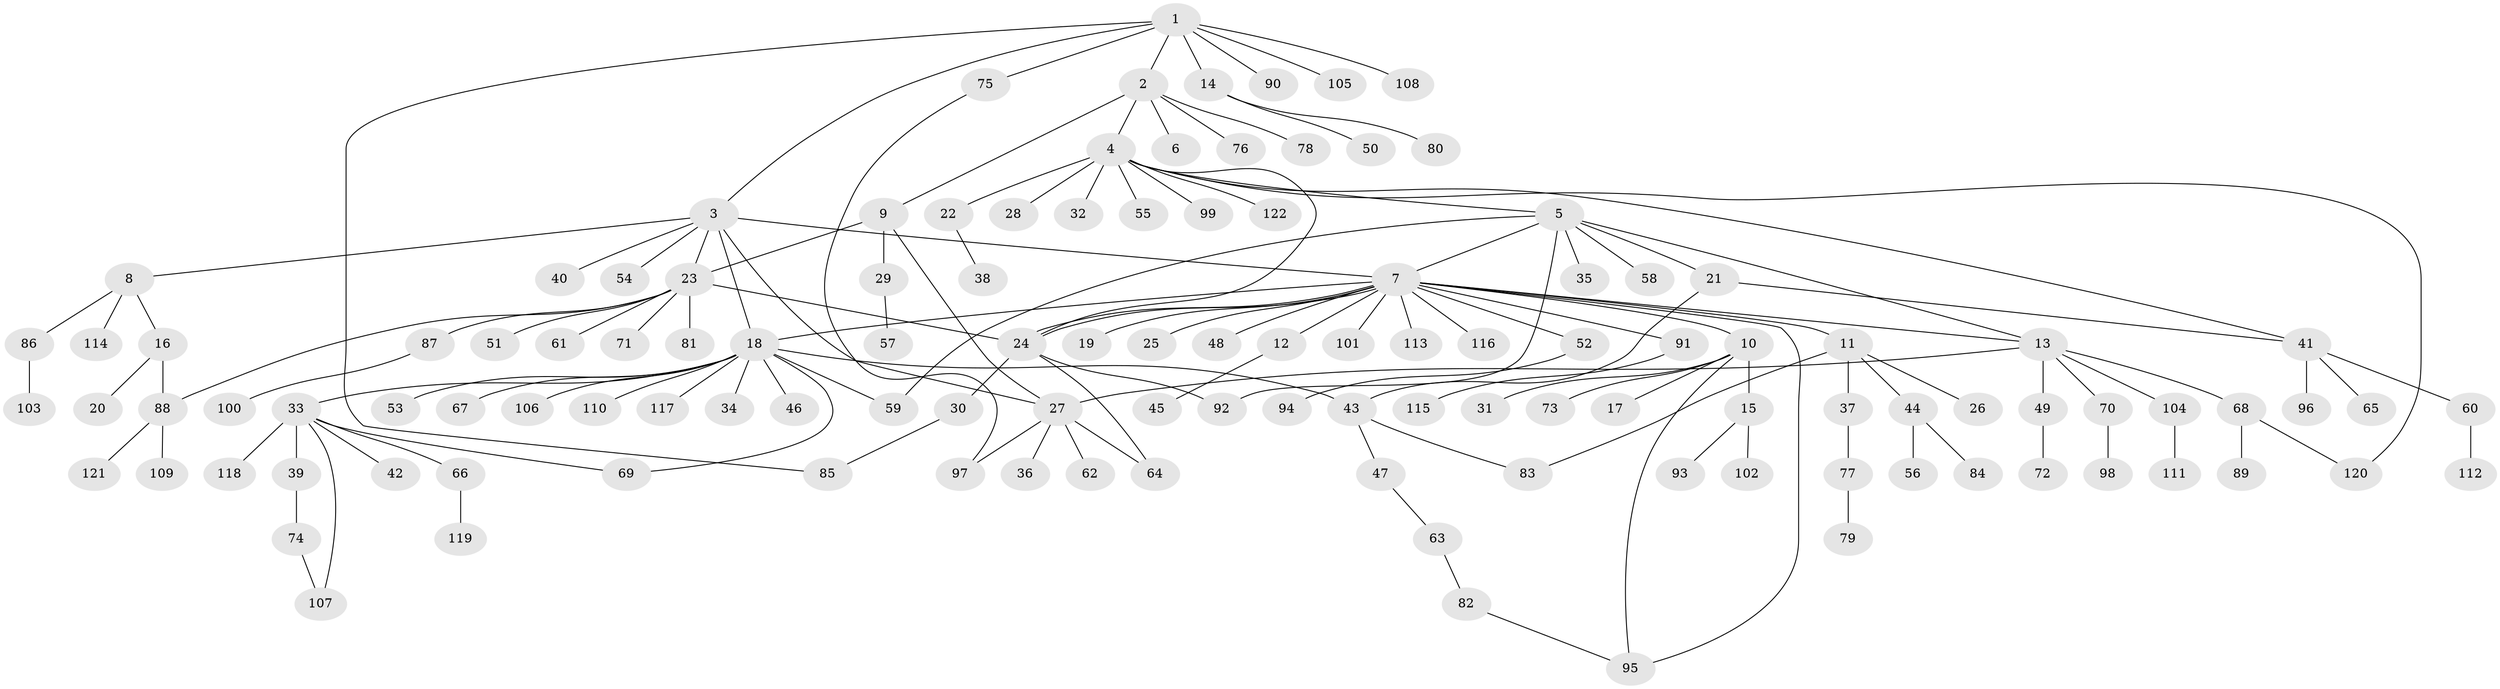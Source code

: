 // Generated by graph-tools (version 1.1) at 2025/25/03/09/25 03:25:57]
// undirected, 122 vertices, 144 edges
graph export_dot {
graph [start="1"]
  node [color=gray90,style=filled];
  1;
  2;
  3;
  4;
  5;
  6;
  7;
  8;
  9;
  10;
  11;
  12;
  13;
  14;
  15;
  16;
  17;
  18;
  19;
  20;
  21;
  22;
  23;
  24;
  25;
  26;
  27;
  28;
  29;
  30;
  31;
  32;
  33;
  34;
  35;
  36;
  37;
  38;
  39;
  40;
  41;
  42;
  43;
  44;
  45;
  46;
  47;
  48;
  49;
  50;
  51;
  52;
  53;
  54;
  55;
  56;
  57;
  58;
  59;
  60;
  61;
  62;
  63;
  64;
  65;
  66;
  67;
  68;
  69;
  70;
  71;
  72;
  73;
  74;
  75;
  76;
  77;
  78;
  79;
  80;
  81;
  82;
  83;
  84;
  85;
  86;
  87;
  88;
  89;
  90;
  91;
  92;
  93;
  94;
  95;
  96;
  97;
  98;
  99;
  100;
  101;
  102;
  103;
  104;
  105;
  106;
  107;
  108;
  109;
  110;
  111;
  112;
  113;
  114;
  115;
  116;
  117;
  118;
  119;
  120;
  121;
  122;
  1 -- 2;
  1 -- 3;
  1 -- 14;
  1 -- 75;
  1 -- 85;
  1 -- 90;
  1 -- 105;
  1 -- 108;
  2 -- 4;
  2 -- 6;
  2 -- 9;
  2 -- 76;
  2 -- 78;
  3 -- 7;
  3 -- 8;
  3 -- 18;
  3 -- 23;
  3 -- 27;
  3 -- 40;
  3 -- 54;
  4 -- 5;
  4 -- 22;
  4 -- 24;
  4 -- 28;
  4 -- 32;
  4 -- 41;
  4 -- 55;
  4 -- 99;
  4 -- 120;
  4 -- 122;
  5 -- 7;
  5 -- 13;
  5 -- 21;
  5 -- 35;
  5 -- 58;
  5 -- 59;
  5 -- 92;
  7 -- 10;
  7 -- 11;
  7 -- 12;
  7 -- 13;
  7 -- 18;
  7 -- 19;
  7 -- 24;
  7 -- 24;
  7 -- 25;
  7 -- 48;
  7 -- 52;
  7 -- 91;
  7 -- 95;
  7 -- 101;
  7 -- 113;
  7 -- 116;
  8 -- 16;
  8 -- 86;
  8 -- 114;
  9 -- 23;
  9 -- 27;
  9 -- 29;
  10 -- 15;
  10 -- 17;
  10 -- 31;
  10 -- 73;
  10 -- 95;
  11 -- 26;
  11 -- 37;
  11 -- 44;
  11 -- 83;
  12 -- 45;
  13 -- 27;
  13 -- 49;
  13 -- 68;
  13 -- 70;
  13 -- 104;
  14 -- 50;
  14 -- 80;
  15 -- 93;
  15 -- 102;
  16 -- 20;
  16 -- 88;
  18 -- 33;
  18 -- 34;
  18 -- 43;
  18 -- 46;
  18 -- 53;
  18 -- 59;
  18 -- 67;
  18 -- 69;
  18 -- 106;
  18 -- 110;
  18 -- 117;
  21 -- 41;
  21 -- 43;
  22 -- 38;
  23 -- 24;
  23 -- 51;
  23 -- 61;
  23 -- 71;
  23 -- 81;
  23 -- 87;
  23 -- 88;
  24 -- 30;
  24 -- 64;
  24 -- 92;
  27 -- 36;
  27 -- 62;
  27 -- 64;
  27 -- 97;
  29 -- 57;
  30 -- 85;
  33 -- 39;
  33 -- 42;
  33 -- 66;
  33 -- 69;
  33 -- 107;
  33 -- 118;
  37 -- 77;
  39 -- 74;
  41 -- 60;
  41 -- 65;
  41 -- 96;
  43 -- 47;
  43 -- 83;
  44 -- 56;
  44 -- 84;
  47 -- 63;
  49 -- 72;
  52 -- 94;
  60 -- 112;
  63 -- 82;
  66 -- 119;
  68 -- 89;
  68 -- 120;
  70 -- 98;
  74 -- 107;
  75 -- 97;
  77 -- 79;
  82 -- 95;
  86 -- 103;
  87 -- 100;
  88 -- 109;
  88 -- 121;
  91 -- 115;
  104 -- 111;
}
